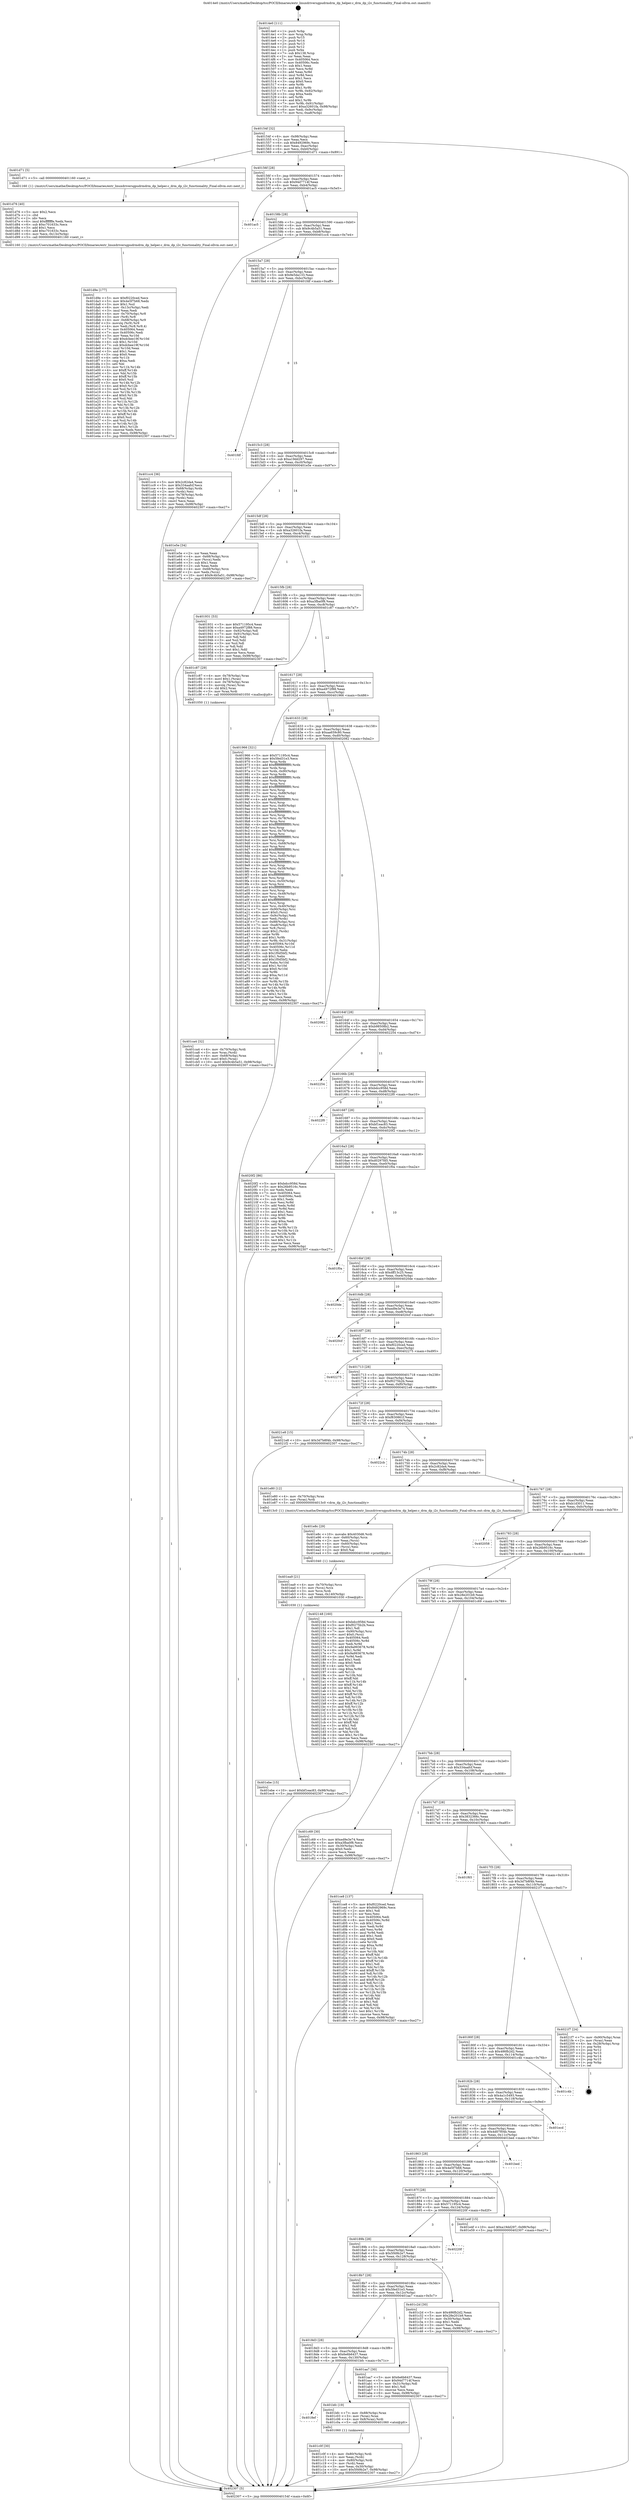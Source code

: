 digraph "0x4014e0" {
  label = "0x4014e0 (/mnt/c/Users/mathe/Desktop/tcc/POCII/binaries/extr_linuxdriversgpudrmdrm_dp_helper.c_drm_dp_i2c_functionality_Final-ollvm.out::main(0))"
  labelloc = "t"
  node[shape=record]

  Entry [label="",width=0.3,height=0.3,shape=circle,fillcolor=black,style=filled]
  "0x40154f" [label="{
     0x40154f [32]\l
     | [instrs]\l
     &nbsp;&nbsp;0x40154f \<+6\>: mov -0x98(%rbp),%eax\l
     &nbsp;&nbsp;0x401555 \<+2\>: mov %eax,%ecx\l
     &nbsp;&nbsp;0x401557 \<+6\>: sub $0x8492969c,%ecx\l
     &nbsp;&nbsp;0x40155d \<+6\>: mov %eax,-0xac(%rbp)\l
     &nbsp;&nbsp;0x401563 \<+6\>: mov %ecx,-0xb0(%rbp)\l
     &nbsp;&nbsp;0x401569 \<+6\>: je 0000000000401d71 \<main+0x891\>\l
  }"]
  "0x401d71" [label="{
     0x401d71 [5]\l
     | [instrs]\l
     &nbsp;&nbsp;0x401d71 \<+5\>: call 0000000000401160 \<next_i\>\l
     | [calls]\l
     &nbsp;&nbsp;0x401160 \{1\} (/mnt/c/Users/mathe/Desktop/tcc/POCII/binaries/extr_linuxdriversgpudrmdrm_dp_helper.c_drm_dp_i2c_functionality_Final-ollvm.out::next_i)\l
  }"]
  "0x40156f" [label="{
     0x40156f [28]\l
     | [instrs]\l
     &nbsp;&nbsp;0x40156f \<+5\>: jmp 0000000000401574 \<main+0x94\>\l
     &nbsp;&nbsp;0x401574 \<+6\>: mov -0xac(%rbp),%eax\l
     &nbsp;&nbsp;0x40157a \<+5\>: sub $0x94d7714f,%eax\l
     &nbsp;&nbsp;0x40157f \<+6\>: mov %eax,-0xb4(%rbp)\l
     &nbsp;&nbsp;0x401585 \<+6\>: je 0000000000401ac5 \<main+0x5e5\>\l
  }"]
  Exit [label="",width=0.3,height=0.3,shape=circle,fillcolor=black,style=filled,peripheries=2]
  "0x401ac5" [label="{
     0x401ac5\l
  }", style=dashed]
  "0x40158b" [label="{
     0x40158b [28]\l
     | [instrs]\l
     &nbsp;&nbsp;0x40158b \<+5\>: jmp 0000000000401590 \<main+0xb0\>\l
     &nbsp;&nbsp;0x401590 \<+6\>: mov -0xac(%rbp),%eax\l
     &nbsp;&nbsp;0x401596 \<+5\>: sub $0x9c4b5a51,%eax\l
     &nbsp;&nbsp;0x40159b \<+6\>: mov %eax,-0xb8(%rbp)\l
     &nbsp;&nbsp;0x4015a1 \<+6\>: je 0000000000401cc4 \<main+0x7e4\>\l
  }"]
  "0x401ebe" [label="{
     0x401ebe [15]\l
     | [instrs]\l
     &nbsp;&nbsp;0x401ebe \<+10\>: movl $0xbf1eac83,-0x98(%rbp)\l
     &nbsp;&nbsp;0x401ec8 \<+5\>: jmp 0000000000402307 \<main+0xe27\>\l
  }"]
  "0x401cc4" [label="{
     0x401cc4 [36]\l
     | [instrs]\l
     &nbsp;&nbsp;0x401cc4 \<+5\>: mov $0x2c82da4,%eax\l
     &nbsp;&nbsp;0x401cc9 \<+5\>: mov $0x334aafcf,%ecx\l
     &nbsp;&nbsp;0x401cce \<+4\>: mov -0x68(%rbp),%rdx\l
     &nbsp;&nbsp;0x401cd2 \<+2\>: mov (%rdx),%esi\l
     &nbsp;&nbsp;0x401cd4 \<+4\>: mov -0x78(%rbp),%rdx\l
     &nbsp;&nbsp;0x401cd8 \<+2\>: cmp (%rdx),%esi\l
     &nbsp;&nbsp;0x401cda \<+3\>: cmovl %ecx,%eax\l
     &nbsp;&nbsp;0x401cdd \<+6\>: mov %eax,-0x98(%rbp)\l
     &nbsp;&nbsp;0x401ce3 \<+5\>: jmp 0000000000402307 \<main+0xe27\>\l
  }"]
  "0x4015a7" [label="{
     0x4015a7 [28]\l
     | [instrs]\l
     &nbsp;&nbsp;0x4015a7 \<+5\>: jmp 00000000004015ac \<main+0xcc\>\l
     &nbsp;&nbsp;0x4015ac \<+6\>: mov -0xac(%rbp),%eax\l
     &nbsp;&nbsp;0x4015b2 \<+5\>: sub $0x9e5da133,%eax\l
     &nbsp;&nbsp;0x4015b7 \<+6\>: mov %eax,-0xbc(%rbp)\l
     &nbsp;&nbsp;0x4015bd \<+6\>: je 0000000000401fdf \<main+0xaff\>\l
  }"]
  "0x401ea9" [label="{
     0x401ea9 [21]\l
     | [instrs]\l
     &nbsp;&nbsp;0x401ea9 \<+4\>: mov -0x70(%rbp),%rcx\l
     &nbsp;&nbsp;0x401ead \<+3\>: mov (%rcx),%rcx\l
     &nbsp;&nbsp;0x401eb0 \<+3\>: mov %rcx,%rdi\l
     &nbsp;&nbsp;0x401eb3 \<+6\>: mov %eax,-0x140(%rbp)\l
     &nbsp;&nbsp;0x401eb9 \<+5\>: call 0000000000401030 \<free@plt\>\l
     | [calls]\l
     &nbsp;&nbsp;0x401030 \{1\} (unknown)\l
  }"]
  "0x401fdf" [label="{
     0x401fdf\l
  }", style=dashed]
  "0x4015c3" [label="{
     0x4015c3 [28]\l
     | [instrs]\l
     &nbsp;&nbsp;0x4015c3 \<+5\>: jmp 00000000004015c8 \<main+0xe8\>\l
     &nbsp;&nbsp;0x4015c8 \<+6\>: mov -0xac(%rbp),%eax\l
     &nbsp;&nbsp;0x4015ce \<+5\>: sub $0xa19dd297,%eax\l
     &nbsp;&nbsp;0x4015d3 \<+6\>: mov %eax,-0xc0(%rbp)\l
     &nbsp;&nbsp;0x4015d9 \<+6\>: je 0000000000401e5e \<main+0x97e\>\l
  }"]
  "0x401e8c" [label="{
     0x401e8c [29]\l
     | [instrs]\l
     &nbsp;&nbsp;0x401e8c \<+10\>: movabs $0x4030d6,%rdi\l
     &nbsp;&nbsp;0x401e96 \<+4\>: mov -0x60(%rbp),%rcx\l
     &nbsp;&nbsp;0x401e9a \<+2\>: mov %eax,(%rcx)\l
     &nbsp;&nbsp;0x401e9c \<+4\>: mov -0x60(%rbp),%rcx\l
     &nbsp;&nbsp;0x401ea0 \<+2\>: mov (%rcx),%esi\l
     &nbsp;&nbsp;0x401ea2 \<+2\>: mov $0x0,%al\l
     &nbsp;&nbsp;0x401ea4 \<+5\>: call 0000000000401040 \<printf@plt\>\l
     | [calls]\l
     &nbsp;&nbsp;0x401040 \{1\} (unknown)\l
  }"]
  "0x401e5e" [label="{
     0x401e5e [34]\l
     | [instrs]\l
     &nbsp;&nbsp;0x401e5e \<+2\>: xor %eax,%eax\l
     &nbsp;&nbsp;0x401e60 \<+4\>: mov -0x68(%rbp),%rcx\l
     &nbsp;&nbsp;0x401e64 \<+2\>: mov (%rcx),%edx\l
     &nbsp;&nbsp;0x401e66 \<+3\>: sub $0x1,%eax\l
     &nbsp;&nbsp;0x401e69 \<+2\>: sub %eax,%edx\l
     &nbsp;&nbsp;0x401e6b \<+4\>: mov -0x68(%rbp),%rcx\l
     &nbsp;&nbsp;0x401e6f \<+2\>: mov %edx,(%rcx)\l
     &nbsp;&nbsp;0x401e71 \<+10\>: movl $0x9c4b5a51,-0x98(%rbp)\l
     &nbsp;&nbsp;0x401e7b \<+5\>: jmp 0000000000402307 \<main+0xe27\>\l
  }"]
  "0x4015df" [label="{
     0x4015df [28]\l
     | [instrs]\l
     &nbsp;&nbsp;0x4015df \<+5\>: jmp 00000000004015e4 \<main+0x104\>\l
     &nbsp;&nbsp;0x4015e4 \<+6\>: mov -0xac(%rbp),%eax\l
     &nbsp;&nbsp;0x4015ea \<+5\>: sub $0xa32601fa,%eax\l
     &nbsp;&nbsp;0x4015ef \<+6\>: mov %eax,-0xc4(%rbp)\l
     &nbsp;&nbsp;0x4015f5 \<+6\>: je 0000000000401931 \<main+0x451\>\l
  }"]
  "0x401d9e" [label="{
     0x401d9e [177]\l
     | [instrs]\l
     &nbsp;&nbsp;0x401d9e \<+5\>: mov $0xf0220ced,%ecx\l
     &nbsp;&nbsp;0x401da3 \<+5\>: mov $0x4e5f7b68,%edx\l
     &nbsp;&nbsp;0x401da8 \<+3\>: mov $0x1,%sil\l
     &nbsp;&nbsp;0x401dab \<+6\>: mov -0x13c(%rbp),%edi\l
     &nbsp;&nbsp;0x401db1 \<+3\>: imul %eax,%edi\l
     &nbsp;&nbsp;0x401db4 \<+4\>: mov -0x70(%rbp),%r8\l
     &nbsp;&nbsp;0x401db8 \<+3\>: mov (%r8),%r8\l
     &nbsp;&nbsp;0x401dbb \<+4\>: mov -0x68(%rbp),%r9\l
     &nbsp;&nbsp;0x401dbf \<+3\>: movslq (%r9),%r9\l
     &nbsp;&nbsp;0x401dc2 \<+4\>: mov %edi,(%r8,%r9,4)\l
     &nbsp;&nbsp;0x401dc6 \<+7\>: mov 0x405064,%eax\l
     &nbsp;&nbsp;0x401dcd \<+7\>: mov 0x40506c,%edi\l
     &nbsp;&nbsp;0x401dd4 \<+3\>: mov %eax,%r10d\l
     &nbsp;&nbsp;0x401dd7 \<+7\>: add $0xdcbee19f,%r10d\l
     &nbsp;&nbsp;0x401dde \<+4\>: sub $0x1,%r10d\l
     &nbsp;&nbsp;0x401de2 \<+7\>: sub $0xdcbee19f,%r10d\l
     &nbsp;&nbsp;0x401de9 \<+4\>: imul %r10d,%eax\l
     &nbsp;&nbsp;0x401ded \<+3\>: and $0x1,%eax\l
     &nbsp;&nbsp;0x401df0 \<+3\>: cmp $0x0,%eax\l
     &nbsp;&nbsp;0x401df3 \<+4\>: sete %r11b\l
     &nbsp;&nbsp;0x401df7 \<+3\>: cmp $0xa,%edi\l
     &nbsp;&nbsp;0x401dfa \<+3\>: setl %bl\l
     &nbsp;&nbsp;0x401dfd \<+3\>: mov %r11b,%r14b\l
     &nbsp;&nbsp;0x401e00 \<+4\>: xor $0xff,%r14b\l
     &nbsp;&nbsp;0x401e04 \<+3\>: mov %bl,%r15b\l
     &nbsp;&nbsp;0x401e07 \<+4\>: xor $0xff,%r15b\l
     &nbsp;&nbsp;0x401e0b \<+4\>: xor $0x0,%sil\l
     &nbsp;&nbsp;0x401e0f \<+3\>: mov %r14b,%r12b\l
     &nbsp;&nbsp;0x401e12 \<+4\>: and $0x0,%r12b\l
     &nbsp;&nbsp;0x401e16 \<+3\>: and %sil,%r11b\l
     &nbsp;&nbsp;0x401e19 \<+3\>: mov %r15b,%r13b\l
     &nbsp;&nbsp;0x401e1c \<+4\>: and $0x0,%r13b\l
     &nbsp;&nbsp;0x401e20 \<+3\>: and %sil,%bl\l
     &nbsp;&nbsp;0x401e23 \<+3\>: or %r11b,%r12b\l
     &nbsp;&nbsp;0x401e26 \<+3\>: or %bl,%r13b\l
     &nbsp;&nbsp;0x401e29 \<+3\>: xor %r13b,%r12b\l
     &nbsp;&nbsp;0x401e2c \<+3\>: or %r15b,%r14b\l
     &nbsp;&nbsp;0x401e2f \<+4\>: xor $0xff,%r14b\l
     &nbsp;&nbsp;0x401e33 \<+4\>: or $0x0,%sil\l
     &nbsp;&nbsp;0x401e37 \<+3\>: and %sil,%r14b\l
     &nbsp;&nbsp;0x401e3a \<+3\>: or %r14b,%r12b\l
     &nbsp;&nbsp;0x401e3d \<+4\>: test $0x1,%r12b\l
     &nbsp;&nbsp;0x401e41 \<+3\>: cmovne %edx,%ecx\l
     &nbsp;&nbsp;0x401e44 \<+6\>: mov %ecx,-0x98(%rbp)\l
     &nbsp;&nbsp;0x401e4a \<+5\>: jmp 0000000000402307 \<main+0xe27\>\l
  }"]
  "0x401931" [label="{
     0x401931 [53]\l
     | [instrs]\l
     &nbsp;&nbsp;0x401931 \<+5\>: mov $0x571195c4,%eax\l
     &nbsp;&nbsp;0x401936 \<+5\>: mov $0xa4972f88,%ecx\l
     &nbsp;&nbsp;0x40193b \<+6\>: mov -0x92(%rbp),%dl\l
     &nbsp;&nbsp;0x401941 \<+7\>: mov -0x91(%rbp),%sil\l
     &nbsp;&nbsp;0x401948 \<+3\>: mov %dl,%dil\l
     &nbsp;&nbsp;0x40194b \<+3\>: and %sil,%dil\l
     &nbsp;&nbsp;0x40194e \<+3\>: xor %sil,%dl\l
     &nbsp;&nbsp;0x401951 \<+3\>: or %dl,%dil\l
     &nbsp;&nbsp;0x401954 \<+4\>: test $0x1,%dil\l
     &nbsp;&nbsp;0x401958 \<+3\>: cmovne %ecx,%eax\l
     &nbsp;&nbsp;0x40195b \<+6\>: mov %eax,-0x98(%rbp)\l
     &nbsp;&nbsp;0x401961 \<+5\>: jmp 0000000000402307 \<main+0xe27\>\l
  }"]
  "0x4015fb" [label="{
     0x4015fb [28]\l
     | [instrs]\l
     &nbsp;&nbsp;0x4015fb \<+5\>: jmp 0000000000401600 \<main+0x120\>\l
     &nbsp;&nbsp;0x401600 \<+6\>: mov -0xac(%rbp),%eax\l
     &nbsp;&nbsp;0x401606 \<+5\>: sub $0xa3fba0f8,%eax\l
     &nbsp;&nbsp;0x40160b \<+6\>: mov %eax,-0xc8(%rbp)\l
     &nbsp;&nbsp;0x401611 \<+6\>: je 0000000000401c87 \<main+0x7a7\>\l
  }"]
  "0x402307" [label="{
     0x402307 [5]\l
     | [instrs]\l
     &nbsp;&nbsp;0x402307 \<+5\>: jmp 000000000040154f \<main+0x6f\>\l
  }"]
  "0x4014e0" [label="{
     0x4014e0 [111]\l
     | [instrs]\l
     &nbsp;&nbsp;0x4014e0 \<+1\>: push %rbp\l
     &nbsp;&nbsp;0x4014e1 \<+3\>: mov %rsp,%rbp\l
     &nbsp;&nbsp;0x4014e4 \<+2\>: push %r15\l
     &nbsp;&nbsp;0x4014e6 \<+2\>: push %r14\l
     &nbsp;&nbsp;0x4014e8 \<+2\>: push %r13\l
     &nbsp;&nbsp;0x4014ea \<+2\>: push %r12\l
     &nbsp;&nbsp;0x4014ec \<+1\>: push %rbx\l
     &nbsp;&nbsp;0x4014ed \<+7\>: sub $0x138,%rsp\l
     &nbsp;&nbsp;0x4014f4 \<+2\>: xor %eax,%eax\l
     &nbsp;&nbsp;0x4014f6 \<+7\>: mov 0x405064,%ecx\l
     &nbsp;&nbsp;0x4014fd \<+7\>: mov 0x40506c,%edx\l
     &nbsp;&nbsp;0x401504 \<+3\>: sub $0x1,%eax\l
     &nbsp;&nbsp;0x401507 \<+3\>: mov %ecx,%r8d\l
     &nbsp;&nbsp;0x40150a \<+3\>: add %eax,%r8d\l
     &nbsp;&nbsp;0x40150d \<+4\>: imul %r8d,%ecx\l
     &nbsp;&nbsp;0x401511 \<+3\>: and $0x1,%ecx\l
     &nbsp;&nbsp;0x401514 \<+3\>: cmp $0x0,%ecx\l
     &nbsp;&nbsp;0x401517 \<+4\>: sete %r9b\l
     &nbsp;&nbsp;0x40151b \<+4\>: and $0x1,%r9b\l
     &nbsp;&nbsp;0x40151f \<+7\>: mov %r9b,-0x92(%rbp)\l
     &nbsp;&nbsp;0x401526 \<+3\>: cmp $0xa,%edx\l
     &nbsp;&nbsp;0x401529 \<+4\>: setl %r9b\l
     &nbsp;&nbsp;0x40152d \<+4\>: and $0x1,%r9b\l
     &nbsp;&nbsp;0x401531 \<+7\>: mov %r9b,-0x91(%rbp)\l
     &nbsp;&nbsp;0x401538 \<+10\>: movl $0xa32601fa,-0x98(%rbp)\l
     &nbsp;&nbsp;0x401542 \<+6\>: mov %edi,-0x9c(%rbp)\l
     &nbsp;&nbsp;0x401548 \<+7\>: mov %rsi,-0xa8(%rbp)\l
  }"]
  "0x401d76" [label="{
     0x401d76 [40]\l
     | [instrs]\l
     &nbsp;&nbsp;0x401d76 \<+5\>: mov $0x2,%ecx\l
     &nbsp;&nbsp;0x401d7b \<+1\>: cltd\l
     &nbsp;&nbsp;0x401d7c \<+2\>: idiv %ecx\l
     &nbsp;&nbsp;0x401d7e \<+6\>: imul $0xfffffffe,%edx,%ecx\l
     &nbsp;&nbsp;0x401d84 \<+6\>: sub $0xc701633c,%ecx\l
     &nbsp;&nbsp;0x401d8a \<+3\>: add $0x1,%ecx\l
     &nbsp;&nbsp;0x401d8d \<+6\>: add $0xc701633c,%ecx\l
     &nbsp;&nbsp;0x401d93 \<+6\>: mov %ecx,-0x13c(%rbp)\l
     &nbsp;&nbsp;0x401d99 \<+5\>: call 0000000000401160 \<next_i\>\l
     | [calls]\l
     &nbsp;&nbsp;0x401160 \{1\} (/mnt/c/Users/mathe/Desktop/tcc/POCII/binaries/extr_linuxdriversgpudrmdrm_dp_helper.c_drm_dp_i2c_functionality_Final-ollvm.out::next_i)\l
  }"]
  "0x401c87" [label="{
     0x401c87 [29]\l
     | [instrs]\l
     &nbsp;&nbsp;0x401c87 \<+4\>: mov -0x78(%rbp),%rax\l
     &nbsp;&nbsp;0x401c8b \<+6\>: movl $0x1,(%rax)\l
     &nbsp;&nbsp;0x401c91 \<+4\>: mov -0x78(%rbp),%rax\l
     &nbsp;&nbsp;0x401c95 \<+3\>: movslq (%rax),%rax\l
     &nbsp;&nbsp;0x401c98 \<+4\>: shl $0x2,%rax\l
     &nbsp;&nbsp;0x401c9c \<+3\>: mov %rax,%rdi\l
     &nbsp;&nbsp;0x401c9f \<+5\>: call 0000000000401050 \<malloc@plt\>\l
     | [calls]\l
     &nbsp;&nbsp;0x401050 \{1\} (unknown)\l
  }"]
  "0x401617" [label="{
     0x401617 [28]\l
     | [instrs]\l
     &nbsp;&nbsp;0x401617 \<+5\>: jmp 000000000040161c \<main+0x13c\>\l
     &nbsp;&nbsp;0x40161c \<+6\>: mov -0xac(%rbp),%eax\l
     &nbsp;&nbsp;0x401622 \<+5\>: sub $0xa4972f88,%eax\l
     &nbsp;&nbsp;0x401627 \<+6\>: mov %eax,-0xcc(%rbp)\l
     &nbsp;&nbsp;0x40162d \<+6\>: je 0000000000401966 \<main+0x486\>\l
  }"]
  "0x401ca4" [label="{
     0x401ca4 [32]\l
     | [instrs]\l
     &nbsp;&nbsp;0x401ca4 \<+4\>: mov -0x70(%rbp),%rdi\l
     &nbsp;&nbsp;0x401ca8 \<+3\>: mov %rax,(%rdi)\l
     &nbsp;&nbsp;0x401cab \<+4\>: mov -0x68(%rbp),%rax\l
     &nbsp;&nbsp;0x401caf \<+6\>: movl $0x0,(%rax)\l
     &nbsp;&nbsp;0x401cb5 \<+10\>: movl $0x9c4b5a51,-0x98(%rbp)\l
     &nbsp;&nbsp;0x401cbf \<+5\>: jmp 0000000000402307 \<main+0xe27\>\l
  }"]
  "0x401966" [label="{
     0x401966 [321]\l
     | [instrs]\l
     &nbsp;&nbsp;0x401966 \<+5\>: mov $0x571195c4,%eax\l
     &nbsp;&nbsp;0x40196b \<+5\>: mov $0x5fed31e3,%ecx\l
     &nbsp;&nbsp;0x401970 \<+3\>: mov %rsp,%rdx\l
     &nbsp;&nbsp;0x401973 \<+4\>: add $0xfffffffffffffff0,%rdx\l
     &nbsp;&nbsp;0x401977 \<+3\>: mov %rdx,%rsp\l
     &nbsp;&nbsp;0x40197a \<+7\>: mov %rdx,-0x90(%rbp)\l
     &nbsp;&nbsp;0x401981 \<+3\>: mov %rsp,%rdx\l
     &nbsp;&nbsp;0x401984 \<+4\>: add $0xfffffffffffffff0,%rdx\l
     &nbsp;&nbsp;0x401988 \<+3\>: mov %rdx,%rsp\l
     &nbsp;&nbsp;0x40198b \<+3\>: mov %rsp,%rsi\l
     &nbsp;&nbsp;0x40198e \<+4\>: add $0xfffffffffffffff0,%rsi\l
     &nbsp;&nbsp;0x401992 \<+3\>: mov %rsi,%rsp\l
     &nbsp;&nbsp;0x401995 \<+7\>: mov %rsi,-0x88(%rbp)\l
     &nbsp;&nbsp;0x40199c \<+3\>: mov %rsp,%rsi\l
     &nbsp;&nbsp;0x40199f \<+4\>: add $0xfffffffffffffff0,%rsi\l
     &nbsp;&nbsp;0x4019a3 \<+3\>: mov %rsi,%rsp\l
     &nbsp;&nbsp;0x4019a6 \<+4\>: mov %rsi,-0x80(%rbp)\l
     &nbsp;&nbsp;0x4019aa \<+3\>: mov %rsp,%rsi\l
     &nbsp;&nbsp;0x4019ad \<+4\>: add $0xfffffffffffffff0,%rsi\l
     &nbsp;&nbsp;0x4019b1 \<+3\>: mov %rsi,%rsp\l
     &nbsp;&nbsp;0x4019b4 \<+4\>: mov %rsi,-0x78(%rbp)\l
     &nbsp;&nbsp;0x4019b8 \<+3\>: mov %rsp,%rsi\l
     &nbsp;&nbsp;0x4019bb \<+4\>: add $0xfffffffffffffff0,%rsi\l
     &nbsp;&nbsp;0x4019bf \<+3\>: mov %rsi,%rsp\l
     &nbsp;&nbsp;0x4019c2 \<+4\>: mov %rsi,-0x70(%rbp)\l
     &nbsp;&nbsp;0x4019c6 \<+3\>: mov %rsp,%rsi\l
     &nbsp;&nbsp;0x4019c9 \<+4\>: add $0xfffffffffffffff0,%rsi\l
     &nbsp;&nbsp;0x4019cd \<+3\>: mov %rsi,%rsp\l
     &nbsp;&nbsp;0x4019d0 \<+4\>: mov %rsi,-0x68(%rbp)\l
     &nbsp;&nbsp;0x4019d4 \<+3\>: mov %rsp,%rsi\l
     &nbsp;&nbsp;0x4019d7 \<+4\>: add $0xfffffffffffffff0,%rsi\l
     &nbsp;&nbsp;0x4019db \<+3\>: mov %rsi,%rsp\l
     &nbsp;&nbsp;0x4019de \<+4\>: mov %rsi,-0x60(%rbp)\l
     &nbsp;&nbsp;0x4019e2 \<+3\>: mov %rsp,%rsi\l
     &nbsp;&nbsp;0x4019e5 \<+4\>: add $0xfffffffffffffff0,%rsi\l
     &nbsp;&nbsp;0x4019e9 \<+3\>: mov %rsi,%rsp\l
     &nbsp;&nbsp;0x4019ec \<+4\>: mov %rsi,-0x58(%rbp)\l
     &nbsp;&nbsp;0x4019f0 \<+3\>: mov %rsp,%rsi\l
     &nbsp;&nbsp;0x4019f3 \<+4\>: add $0xfffffffffffffff0,%rsi\l
     &nbsp;&nbsp;0x4019f7 \<+3\>: mov %rsi,%rsp\l
     &nbsp;&nbsp;0x4019fa \<+4\>: mov %rsi,-0x50(%rbp)\l
     &nbsp;&nbsp;0x4019fe \<+3\>: mov %rsp,%rsi\l
     &nbsp;&nbsp;0x401a01 \<+4\>: add $0xfffffffffffffff0,%rsi\l
     &nbsp;&nbsp;0x401a05 \<+3\>: mov %rsi,%rsp\l
     &nbsp;&nbsp;0x401a08 \<+4\>: mov %rsi,-0x48(%rbp)\l
     &nbsp;&nbsp;0x401a0c \<+3\>: mov %rsp,%rsi\l
     &nbsp;&nbsp;0x401a0f \<+4\>: add $0xfffffffffffffff0,%rsi\l
     &nbsp;&nbsp;0x401a13 \<+3\>: mov %rsi,%rsp\l
     &nbsp;&nbsp;0x401a16 \<+4\>: mov %rsi,-0x40(%rbp)\l
     &nbsp;&nbsp;0x401a1a \<+7\>: mov -0x90(%rbp),%rsi\l
     &nbsp;&nbsp;0x401a21 \<+6\>: movl $0x0,(%rsi)\l
     &nbsp;&nbsp;0x401a27 \<+6\>: mov -0x9c(%rbp),%edi\l
     &nbsp;&nbsp;0x401a2d \<+2\>: mov %edi,(%rdx)\l
     &nbsp;&nbsp;0x401a2f \<+7\>: mov -0x88(%rbp),%rsi\l
     &nbsp;&nbsp;0x401a36 \<+7\>: mov -0xa8(%rbp),%r8\l
     &nbsp;&nbsp;0x401a3d \<+3\>: mov %r8,(%rsi)\l
     &nbsp;&nbsp;0x401a40 \<+3\>: cmpl $0x2,(%rdx)\l
     &nbsp;&nbsp;0x401a43 \<+4\>: setne %r9b\l
     &nbsp;&nbsp;0x401a47 \<+4\>: and $0x1,%r9b\l
     &nbsp;&nbsp;0x401a4b \<+4\>: mov %r9b,-0x31(%rbp)\l
     &nbsp;&nbsp;0x401a4f \<+8\>: mov 0x405064,%r10d\l
     &nbsp;&nbsp;0x401a57 \<+8\>: mov 0x40506c,%r11d\l
     &nbsp;&nbsp;0x401a5f \<+3\>: mov %r10d,%ebx\l
     &nbsp;&nbsp;0x401a62 \<+6\>: sub $0x1f0d5bf2,%ebx\l
     &nbsp;&nbsp;0x401a68 \<+3\>: sub $0x1,%ebx\l
     &nbsp;&nbsp;0x401a6b \<+6\>: add $0x1f0d5bf2,%ebx\l
     &nbsp;&nbsp;0x401a71 \<+4\>: imul %ebx,%r10d\l
     &nbsp;&nbsp;0x401a75 \<+4\>: and $0x1,%r10d\l
     &nbsp;&nbsp;0x401a79 \<+4\>: cmp $0x0,%r10d\l
     &nbsp;&nbsp;0x401a7d \<+4\>: sete %r9b\l
     &nbsp;&nbsp;0x401a81 \<+4\>: cmp $0xa,%r11d\l
     &nbsp;&nbsp;0x401a85 \<+4\>: setl %r14b\l
     &nbsp;&nbsp;0x401a89 \<+3\>: mov %r9b,%r15b\l
     &nbsp;&nbsp;0x401a8c \<+3\>: and %r14b,%r15b\l
     &nbsp;&nbsp;0x401a8f \<+3\>: xor %r14b,%r9b\l
     &nbsp;&nbsp;0x401a92 \<+3\>: or %r9b,%r15b\l
     &nbsp;&nbsp;0x401a95 \<+4\>: test $0x1,%r15b\l
     &nbsp;&nbsp;0x401a99 \<+3\>: cmovne %ecx,%eax\l
     &nbsp;&nbsp;0x401a9c \<+6\>: mov %eax,-0x98(%rbp)\l
     &nbsp;&nbsp;0x401aa2 \<+5\>: jmp 0000000000402307 \<main+0xe27\>\l
  }"]
  "0x401633" [label="{
     0x401633 [28]\l
     | [instrs]\l
     &nbsp;&nbsp;0x401633 \<+5\>: jmp 0000000000401638 \<main+0x158\>\l
     &nbsp;&nbsp;0x401638 \<+6\>: mov -0xac(%rbp),%eax\l
     &nbsp;&nbsp;0x40163e \<+5\>: sub $0xaa659c80,%eax\l
     &nbsp;&nbsp;0x401643 \<+6\>: mov %eax,-0xd0(%rbp)\l
     &nbsp;&nbsp;0x401649 \<+6\>: je 0000000000402082 \<main+0xba2\>\l
  }"]
  "0x401c0f" [label="{
     0x401c0f [30]\l
     | [instrs]\l
     &nbsp;&nbsp;0x401c0f \<+4\>: mov -0x80(%rbp),%rdi\l
     &nbsp;&nbsp;0x401c13 \<+2\>: mov %eax,(%rdi)\l
     &nbsp;&nbsp;0x401c15 \<+4\>: mov -0x80(%rbp),%rdi\l
     &nbsp;&nbsp;0x401c19 \<+2\>: mov (%rdi),%eax\l
     &nbsp;&nbsp;0x401c1b \<+3\>: mov %eax,-0x30(%rbp)\l
     &nbsp;&nbsp;0x401c1e \<+10\>: movl $0x5f49b2e7,-0x98(%rbp)\l
     &nbsp;&nbsp;0x401c28 \<+5\>: jmp 0000000000402307 \<main+0xe27\>\l
  }"]
  "0x4018ef" [label="{
     0x4018ef\l
  }", style=dashed]
  "0x402082" [label="{
     0x402082\l
  }", style=dashed]
  "0x40164f" [label="{
     0x40164f [28]\l
     | [instrs]\l
     &nbsp;&nbsp;0x40164f \<+5\>: jmp 0000000000401654 \<main+0x174\>\l
     &nbsp;&nbsp;0x401654 \<+6\>: mov -0xac(%rbp),%eax\l
     &nbsp;&nbsp;0x40165a \<+5\>: sub $0xb98508b2,%eax\l
     &nbsp;&nbsp;0x40165f \<+6\>: mov %eax,-0xd4(%rbp)\l
     &nbsp;&nbsp;0x401665 \<+6\>: je 0000000000402254 \<main+0xd74\>\l
  }"]
  "0x401bfc" [label="{
     0x401bfc [19]\l
     | [instrs]\l
     &nbsp;&nbsp;0x401bfc \<+7\>: mov -0x88(%rbp),%rax\l
     &nbsp;&nbsp;0x401c03 \<+3\>: mov (%rax),%rax\l
     &nbsp;&nbsp;0x401c06 \<+4\>: mov 0x8(%rax),%rdi\l
     &nbsp;&nbsp;0x401c0a \<+5\>: call 0000000000401060 \<atoi@plt\>\l
     | [calls]\l
     &nbsp;&nbsp;0x401060 \{1\} (unknown)\l
  }"]
  "0x402254" [label="{
     0x402254\l
  }", style=dashed]
  "0x40166b" [label="{
     0x40166b [28]\l
     | [instrs]\l
     &nbsp;&nbsp;0x40166b \<+5\>: jmp 0000000000401670 \<main+0x190\>\l
     &nbsp;&nbsp;0x401670 \<+6\>: mov -0xac(%rbp),%eax\l
     &nbsp;&nbsp;0x401676 \<+5\>: sub $0xbdcc958d,%eax\l
     &nbsp;&nbsp;0x40167b \<+6\>: mov %eax,-0xd8(%rbp)\l
     &nbsp;&nbsp;0x401681 \<+6\>: je 00000000004022f0 \<main+0xe10\>\l
  }"]
  "0x4018d3" [label="{
     0x4018d3 [28]\l
     | [instrs]\l
     &nbsp;&nbsp;0x4018d3 \<+5\>: jmp 00000000004018d8 \<main+0x3f8\>\l
     &nbsp;&nbsp;0x4018d8 \<+6\>: mov -0xac(%rbp),%eax\l
     &nbsp;&nbsp;0x4018de \<+5\>: sub $0x6e6b6437,%eax\l
     &nbsp;&nbsp;0x4018e3 \<+6\>: mov %eax,-0x130(%rbp)\l
     &nbsp;&nbsp;0x4018e9 \<+6\>: je 0000000000401bfc \<main+0x71c\>\l
  }"]
  "0x4022f0" [label="{
     0x4022f0\l
  }", style=dashed]
  "0x401687" [label="{
     0x401687 [28]\l
     | [instrs]\l
     &nbsp;&nbsp;0x401687 \<+5\>: jmp 000000000040168c \<main+0x1ac\>\l
     &nbsp;&nbsp;0x40168c \<+6\>: mov -0xac(%rbp),%eax\l
     &nbsp;&nbsp;0x401692 \<+5\>: sub $0xbf1eac83,%eax\l
     &nbsp;&nbsp;0x401697 \<+6\>: mov %eax,-0xdc(%rbp)\l
     &nbsp;&nbsp;0x40169d \<+6\>: je 00000000004020f2 \<main+0xc12\>\l
  }"]
  "0x401aa7" [label="{
     0x401aa7 [30]\l
     | [instrs]\l
     &nbsp;&nbsp;0x401aa7 \<+5\>: mov $0x6e6b6437,%eax\l
     &nbsp;&nbsp;0x401aac \<+5\>: mov $0x94d7714f,%ecx\l
     &nbsp;&nbsp;0x401ab1 \<+3\>: mov -0x31(%rbp),%dl\l
     &nbsp;&nbsp;0x401ab4 \<+3\>: test $0x1,%dl\l
     &nbsp;&nbsp;0x401ab7 \<+3\>: cmovne %ecx,%eax\l
     &nbsp;&nbsp;0x401aba \<+6\>: mov %eax,-0x98(%rbp)\l
     &nbsp;&nbsp;0x401ac0 \<+5\>: jmp 0000000000402307 \<main+0xe27\>\l
  }"]
  "0x4020f2" [label="{
     0x4020f2 [86]\l
     | [instrs]\l
     &nbsp;&nbsp;0x4020f2 \<+5\>: mov $0xbdcc958d,%eax\l
     &nbsp;&nbsp;0x4020f7 \<+5\>: mov $0x26b9516c,%ecx\l
     &nbsp;&nbsp;0x4020fc \<+2\>: xor %edx,%edx\l
     &nbsp;&nbsp;0x4020fe \<+7\>: mov 0x405064,%esi\l
     &nbsp;&nbsp;0x402105 \<+7\>: mov 0x40506c,%edi\l
     &nbsp;&nbsp;0x40210c \<+3\>: sub $0x1,%edx\l
     &nbsp;&nbsp;0x40210f \<+3\>: mov %esi,%r8d\l
     &nbsp;&nbsp;0x402112 \<+3\>: add %edx,%r8d\l
     &nbsp;&nbsp;0x402115 \<+4\>: imul %r8d,%esi\l
     &nbsp;&nbsp;0x402119 \<+3\>: and $0x1,%esi\l
     &nbsp;&nbsp;0x40211c \<+3\>: cmp $0x0,%esi\l
     &nbsp;&nbsp;0x40211f \<+4\>: sete %r9b\l
     &nbsp;&nbsp;0x402123 \<+3\>: cmp $0xa,%edi\l
     &nbsp;&nbsp;0x402126 \<+4\>: setl %r10b\l
     &nbsp;&nbsp;0x40212a \<+3\>: mov %r9b,%r11b\l
     &nbsp;&nbsp;0x40212d \<+3\>: and %r10b,%r11b\l
     &nbsp;&nbsp;0x402130 \<+3\>: xor %r10b,%r9b\l
     &nbsp;&nbsp;0x402133 \<+3\>: or %r9b,%r11b\l
     &nbsp;&nbsp;0x402136 \<+4\>: test $0x1,%r11b\l
     &nbsp;&nbsp;0x40213a \<+3\>: cmovne %ecx,%eax\l
     &nbsp;&nbsp;0x40213d \<+6\>: mov %eax,-0x98(%rbp)\l
     &nbsp;&nbsp;0x402143 \<+5\>: jmp 0000000000402307 \<main+0xe27\>\l
  }"]
  "0x4016a3" [label="{
     0x4016a3 [28]\l
     | [instrs]\l
     &nbsp;&nbsp;0x4016a3 \<+5\>: jmp 00000000004016a8 \<main+0x1c8\>\l
     &nbsp;&nbsp;0x4016a8 \<+6\>: mov -0xac(%rbp),%eax\l
     &nbsp;&nbsp;0x4016ae \<+5\>: sub $0xd0297fd5,%eax\l
     &nbsp;&nbsp;0x4016b3 \<+6\>: mov %eax,-0xe0(%rbp)\l
     &nbsp;&nbsp;0x4016b9 \<+6\>: je 0000000000401f0a \<main+0xa2a\>\l
  }"]
  "0x4018b7" [label="{
     0x4018b7 [28]\l
     | [instrs]\l
     &nbsp;&nbsp;0x4018b7 \<+5\>: jmp 00000000004018bc \<main+0x3dc\>\l
     &nbsp;&nbsp;0x4018bc \<+6\>: mov -0xac(%rbp),%eax\l
     &nbsp;&nbsp;0x4018c2 \<+5\>: sub $0x5fed31e3,%eax\l
     &nbsp;&nbsp;0x4018c7 \<+6\>: mov %eax,-0x12c(%rbp)\l
     &nbsp;&nbsp;0x4018cd \<+6\>: je 0000000000401aa7 \<main+0x5c7\>\l
  }"]
  "0x401f0a" [label="{
     0x401f0a\l
  }", style=dashed]
  "0x4016bf" [label="{
     0x4016bf [28]\l
     | [instrs]\l
     &nbsp;&nbsp;0x4016bf \<+5\>: jmp 00000000004016c4 \<main+0x1e4\>\l
     &nbsp;&nbsp;0x4016c4 \<+6\>: mov -0xac(%rbp),%eax\l
     &nbsp;&nbsp;0x4016ca \<+5\>: sub $0xdff13c25,%eax\l
     &nbsp;&nbsp;0x4016cf \<+6\>: mov %eax,-0xe4(%rbp)\l
     &nbsp;&nbsp;0x4016d5 \<+6\>: je 00000000004020de \<main+0xbfe\>\l
  }"]
  "0x401c2d" [label="{
     0x401c2d [30]\l
     | [instrs]\l
     &nbsp;&nbsp;0x401c2d \<+5\>: mov $0x486fb2d2,%eax\l
     &nbsp;&nbsp;0x401c32 \<+5\>: mov $0x28e201b9,%ecx\l
     &nbsp;&nbsp;0x401c37 \<+3\>: mov -0x30(%rbp),%edx\l
     &nbsp;&nbsp;0x401c3a \<+3\>: cmp $0x1,%edx\l
     &nbsp;&nbsp;0x401c3d \<+3\>: cmovl %ecx,%eax\l
     &nbsp;&nbsp;0x401c40 \<+6\>: mov %eax,-0x98(%rbp)\l
     &nbsp;&nbsp;0x401c46 \<+5\>: jmp 0000000000402307 \<main+0xe27\>\l
  }"]
  "0x4020de" [label="{
     0x4020de\l
  }", style=dashed]
  "0x4016db" [label="{
     0x4016db [28]\l
     | [instrs]\l
     &nbsp;&nbsp;0x4016db \<+5\>: jmp 00000000004016e0 \<main+0x200\>\l
     &nbsp;&nbsp;0x4016e0 \<+6\>: mov -0xac(%rbp),%eax\l
     &nbsp;&nbsp;0x4016e6 \<+5\>: sub $0xed9e3e74,%eax\l
     &nbsp;&nbsp;0x4016eb \<+6\>: mov %eax,-0xe8(%rbp)\l
     &nbsp;&nbsp;0x4016f1 \<+6\>: je 00000000004020cf \<main+0xbef\>\l
  }"]
  "0x40189b" [label="{
     0x40189b [28]\l
     | [instrs]\l
     &nbsp;&nbsp;0x40189b \<+5\>: jmp 00000000004018a0 \<main+0x3c0\>\l
     &nbsp;&nbsp;0x4018a0 \<+6\>: mov -0xac(%rbp),%eax\l
     &nbsp;&nbsp;0x4018a6 \<+5\>: sub $0x5f49b2e7,%eax\l
     &nbsp;&nbsp;0x4018ab \<+6\>: mov %eax,-0x128(%rbp)\l
     &nbsp;&nbsp;0x4018b1 \<+6\>: je 0000000000401c2d \<main+0x74d\>\l
  }"]
  "0x4020cf" [label="{
     0x4020cf\l
  }", style=dashed]
  "0x4016f7" [label="{
     0x4016f7 [28]\l
     | [instrs]\l
     &nbsp;&nbsp;0x4016f7 \<+5\>: jmp 00000000004016fc \<main+0x21c\>\l
     &nbsp;&nbsp;0x4016fc \<+6\>: mov -0xac(%rbp),%eax\l
     &nbsp;&nbsp;0x401702 \<+5\>: sub $0xf0220ced,%eax\l
     &nbsp;&nbsp;0x401707 \<+6\>: mov %eax,-0xec(%rbp)\l
     &nbsp;&nbsp;0x40170d \<+6\>: je 0000000000402275 \<main+0xd95\>\l
  }"]
  "0x40220f" [label="{
     0x40220f\l
  }", style=dashed]
  "0x402275" [label="{
     0x402275\l
  }", style=dashed]
  "0x401713" [label="{
     0x401713 [28]\l
     | [instrs]\l
     &nbsp;&nbsp;0x401713 \<+5\>: jmp 0000000000401718 \<main+0x238\>\l
     &nbsp;&nbsp;0x401718 \<+6\>: mov -0xac(%rbp),%eax\l
     &nbsp;&nbsp;0x40171e \<+5\>: sub $0xf0275b2b,%eax\l
     &nbsp;&nbsp;0x401723 \<+6\>: mov %eax,-0xf0(%rbp)\l
     &nbsp;&nbsp;0x401729 \<+6\>: je 00000000004021e8 \<main+0xd08\>\l
  }"]
  "0x40187f" [label="{
     0x40187f [28]\l
     | [instrs]\l
     &nbsp;&nbsp;0x40187f \<+5\>: jmp 0000000000401884 \<main+0x3a4\>\l
     &nbsp;&nbsp;0x401884 \<+6\>: mov -0xac(%rbp),%eax\l
     &nbsp;&nbsp;0x40188a \<+5\>: sub $0x571195c4,%eax\l
     &nbsp;&nbsp;0x40188f \<+6\>: mov %eax,-0x124(%rbp)\l
     &nbsp;&nbsp;0x401895 \<+6\>: je 000000000040220f \<main+0xd2f\>\l
  }"]
  "0x4021e8" [label="{
     0x4021e8 [15]\l
     | [instrs]\l
     &nbsp;&nbsp;0x4021e8 \<+10\>: movl $0x3d7b8f4b,-0x98(%rbp)\l
     &nbsp;&nbsp;0x4021f2 \<+5\>: jmp 0000000000402307 \<main+0xe27\>\l
  }"]
  "0x40172f" [label="{
     0x40172f [28]\l
     | [instrs]\l
     &nbsp;&nbsp;0x40172f \<+5\>: jmp 0000000000401734 \<main+0x254\>\l
     &nbsp;&nbsp;0x401734 \<+6\>: mov -0xac(%rbp),%eax\l
     &nbsp;&nbsp;0x40173a \<+5\>: sub $0xf830861f,%eax\l
     &nbsp;&nbsp;0x40173f \<+6\>: mov %eax,-0xf4(%rbp)\l
     &nbsp;&nbsp;0x401745 \<+6\>: je 00000000004022cb \<main+0xdeb\>\l
  }"]
  "0x401e4f" [label="{
     0x401e4f [15]\l
     | [instrs]\l
     &nbsp;&nbsp;0x401e4f \<+10\>: movl $0xa19dd297,-0x98(%rbp)\l
     &nbsp;&nbsp;0x401e59 \<+5\>: jmp 0000000000402307 \<main+0xe27\>\l
  }"]
  "0x4022cb" [label="{
     0x4022cb\l
  }", style=dashed]
  "0x40174b" [label="{
     0x40174b [28]\l
     | [instrs]\l
     &nbsp;&nbsp;0x40174b \<+5\>: jmp 0000000000401750 \<main+0x270\>\l
     &nbsp;&nbsp;0x401750 \<+6\>: mov -0xac(%rbp),%eax\l
     &nbsp;&nbsp;0x401756 \<+5\>: sub $0x2c82da4,%eax\l
     &nbsp;&nbsp;0x40175b \<+6\>: mov %eax,-0xf8(%rbp)\l
     &nbsp;&nbsp;0x401761 \<+6\>: je 0000000000401e80 \<main+0x9a0\>\l
  }"]
  "0x401863" [label="{
     0x401863 [28]\l
     | [instrs]\l
     &nbsp;&nbsp;0x401863 \<+5\>: jmp 0000000000401868 \<main+0x388\>\l
     &nbsp;&nbsp;0x401868 \<+6\>: mov -0xac(%rbp),%eax\l
     &nbsp;&nbsp;0x40186e \<+5\>: sub $0x4e5f7b68,%eax\l
     &nbsp;&nbsp;0x401873 \<+6\>: mov %eax,-0x120(%rbp)\l
     &nbsp;&nbsp;0x401879 \<+6\>: je 0000000000401e4f \<main+0x96f\>\l
  }"]
  "0x401e80" [label="{
     0x401e80 [12]\l
     | [instrs]\l
     &nbsp;&nbsp;0x401e80 \<+4\>: mov -0x70(%rbp),%rax\l
     &nbsp;&nbsp;0x401e84 \<+3\>: mov (%rax),%rdi\l
     &nbsp;&nbsp;0x401e87 \<+5\>: call 00000000004013c0 \<drm_dp_i2c_functionality\>\l
     | [calls]\l
     &nbsp;&nbsp;0x4013c0 \{1\} (/mnt/c/Users/mathe/Desktop/tcc/POCII/binaries/extr_linuxdriversgpudrmdrm_dp_helper.c_drm_dp_i2c_functionality_Final-ollvm.out::drm_dp_i2c_functionality)\l
  }"]
  "0x401767" [label="{
     0x401767 [28]\l
     | [instrs]\l
     &nbsp;&nbsp;0x401767 \<+5\>: jmp 000000000040176c \<main+0x28c\>\l
     &nbsp;&nbsp;0x40176c \<+6\>: mov -0xac(%rbp),%eax\l
     &nbsp;&nbsp;0x401772 \<+5\>: sub $0xb1d3011,%eax\l
     &nbsp;&nbsp;0x401777 \<+6\>: mov %eax,-0xfc(%rbp)\l
     &nbsp;&nbsp;0x40177d \<+6\>: je 0000000000402058 \<main+0xb78\>\l
  }"]
  "0x401bed" [label="{
     0x401bed\l
  }", style=dashed]
  "0x402058" [label="{
     0x402058\l
  }", style=dashed]
  "0x401783" [label="{
     0x401783 [28]\l
     | [instrs]\l
     &nbsp;&nbsp;0x401783 \<+5\>: jmp 0000000000401788 \<main+0x2a8\>\l
     &nbsp;&nbsp;0x401788 \<+6\>: mov -0xac(%rbp),%eax\l
     &nbsp;&nbsp;0x40178e \<+5\>: sub $0x26b9516c,%eax\l
     &nbsp;&nbsp;0x401793 \<+6\>: mov %eax,-0x100(%rbp)\l
     &nbsp;&nbsp;0x401799 \<+6\>: je 0000000000402148 \<main+0xc68\>\l
  }"]
  "0x401847" [label="{
     0x401847 [28]\l
     | [instrs]\l
     &nbsp;&nbsp;0x401847 \<+5\>: jmp 000000000040184c \<main+0x36c\>\l
     &nbsp;&nbsp;0x40184c \<+6\>: mov -0xac(%rbp),%eax\l
     &nbsp;&nbsp;0x401852 \<+5\>: sub $0x4d07f04b,%eax\l
     &nbsp;&nbsp;0x401857 \<+6\>: mov %eax,-0x11c(%rbp)\l
     &nbsp;&nbsp;0x40185d \<+6\>: je 0000000000401bed \<main+0x70d\>\l
  }"]
  "0x402148" [label="{
     0x402148 [160]\l
     | [instrs]\l
     &nbsp;&nbsp;0x402148 \<+5\>: mov $0xbdcc958d,%eax\l
     &nbsp;&nbsp;0x40214d \<+5\>: mov $0xf0275b2b,%ecx\l
     &nbsp;&nbsp;0x402152 \<+2\>: mov $0x1,%dl\l
     &nbsp;&nbsp;0x402154 \<+7\>: mov -0x90(%rbp),%rsi\l
     &nbsp;&nbsp;0x40215b \<+6\>: movl $0x0,(%rsi)\l
     &nbsp;&nbsp;0x402161 \<+7\>: mov 0x405064,%edi\l
     &nbsp;&nbsp;0x402168 \<+8\>: mov 0x40506c,%r8d\l
     &nbsp;&nbsp;0x402170 \<+3\>: mov %edi,%r9d\l
     &nbsp;&nbsp;0x402173 \<+7\>: add $0x9a993678,%r9d\l
     &nbsp;&nbsp;0x40217a \<+4\>: sub $0x1,%r9d\l
     &nbsp;&nbsp;0x40217e \<+7\>: sub $0x9a993678,%r9d\l
     &nbsp;&nbsp;0x402185 \<+4\>: imul %r9d,%edi\l
     &nbsp;&nbsp;0x402189 \<+3\>: and $0x1,%edi\l
     &nbsp;&nbsp;0x40218c \<+3\>: cmp $0x0,%edi\l
     &nbsp;&nbsp;0x40218f \<+4\>: sete %r10b\l
     &nbsp;&nbsp;0x402193 \<+4\>: cmp $0xa,%r8d\l
     &nbsp;&nbsp;0x402197 \<+4\>: setl %r11b\l
     &nbsp;&nbsp;0x40219b \<+3\>: mov %r10b,%bl\l
     &nbsp;&nbsp;0x40219e \<+3\>: xor $0xff,%bl\l
     &nbsp;&nbsp;0x4021a1 \<+3\>: mov %r11b,%r14b\l
     &nbsp;&nbsp;0x4021a4 \<+4\>: xor $0xff,%r14b\l
     &nbsp;&nbsp;0x4021a8 \<+3\>: xor $0x1,%dl\l
     &nbsp;&nbsp;0x4021ab \<+3\>: mov %bl,%r15b\l
     &nbsp;&nbsp;0x4021ae \<+4\>: and $0xff,%r15b\l
     &nbsp;&nbsp;0x4021b2 \<+3\>: and %dl,%r10b\l
     &nbsp;&nbsp;0x4021b5 \<+3\>: mov %r14b,%r12b\l
     &nbsp;&nbsp;0x4021b8 \<+4\>: and $0xff,%r12b\l
     &nbsp;&nbsp;0x4021bc \<+3\>: and %dl,%r11b\l
     &nbsp;&nbsp;0x4021bf \<+3\>: or %r10b,%r15b\l
     &nbsp;&nbsp;0x4021c2 \<+3\>: or %r11b,%r12b\l
     &nbsp;&nbsp;0x4021c5 \<+3\>: xor %r12b,%r15b\l
     &nbsp;&nbsp;0x4021c8 \<+3\>: or %r14b,%bl\l
     &nbsp;&nbsp;0x4021cb \<+3\>: xor $0xff,%bl\l
     &nbsp;&nbsp;0x4021ce \<+3\>: or $0x1,%dl\l
     &nbsp;&nbsp;0x4021d1 \<+2\>: and %dl,%bl\l
     &nbsp;&nbsp;0x4021d3 \<+3\>: or %bl,%r15b\l
     &nbsp;&nbsp;0x4021d6 \<+4\>: test $0x1,%r15b\l
     &nbsp;&nbsp;0x4021da \<+3\>: cmovne %ecx,%eax\l
     &nbsp;&nbsp;0x4021dd \<+6\>: mov %eax,-0x98(%rbp)\l
     &nbsp;&nbsp;0x4021e3 \<+5\>: jmp 0000000000402307 \<main+0xe27\>\l
  }"]
  "0x40179f" [label="{
     0x40179f [28]\l
     | [instrs]\l
     &nbsp;&nbsp;0x40179f \<+5\>: jmp 00000000004017a4 \<main+0x2c4\>\l
     &nbsp;&nbsp;0x4017a4 \<+6\>: mov -0xac(%rbp),%eax\l
     &nbsp;&nbsp;0x4017aa \<+5\>: sub $0x28e201b9,%eax\l
     &nbsp;&nbsp;0x4017af \<+6\>: mov %eax,-0x104(%rbp)\l
     &nbsp;&nbsp;0x4017b5 \<+6\>: je 0000000000401c69 \<main+0x789\>\l
  }"]
  "0x401ecd" [label="{
     0x401ecd\l
  }", style=dashed]
  "0x401c69" [label="{
     0x401c69 [30]\l
     | [instrs]\l
     &nbsp;&nbsp;0x401c69 \<+5\>: mov $0xed9e3e74,%eax\l
     &nbsp;&nbsp;0x401c6e \<+5\>: mov $0xa3fba0f8,%ecx\l
     &nbsp;&nbsp;0x401c73 \<+3\>: mov -0x30(%rbp),%edx\l
     &nbsp;&nbsp;0x401c76 \<+3\>: cmp $0x0,%edx\l
     &nbsp;&nbsp;0x401c79 \<+3\>: cmove %ecx,%eax\l
     &nbsp;&nbsp;0x401c7c \<+6\>: mov %eax,-0x98(%rbp)\l
     &nbsp;&nbsp;0x401c82 \<+5\>: jmp 0000000000402307 \<main+0xe27\>\l
  }"]
  "0x4017bb" [label="{
     0x4017bb [28]\l
     | [instrs]\l
     &nbsp;&nbsp;0x4017bb \<+5\>: jmp 00000000004017c0 \<main+0x2e0\>\l
     &nbsp;&nbsp;0x4017c0 \<+6\>: mov -0xac(%rbp),%eax\l
     &nbsp;&nbsp;0x4017c6 \<+5\>: sub $0x334aafcf,%eax\l
     &nbsp;&nbsp;0x4017cb \<+6\>: mov %eax,-0x108(%rbp)\l
     &nbsp;&nbsp;0x4017d1 \<+6\>: je 0000000000401ce8 \<main+0x808\>\l
  }"]
  "0x40182b" [label="{
     0x40182b [28]\l
     | [instrs]\l
     &nbsp;&nbsp;0x40182b \<+5\>: jmp 0000000000401830 \<main+0x350\>\l
     &nbsp;&nbsp;0x401830 \<+6\>: mov -0xac(%rbp),%eax\l
     &nbsp;&nbsp;0x401836 \<+5\>: sub $0x4a1c5493,%eax\l
     &nbsp;&nbsp;0x40183b \<+6\>: mov %eax,-0x118(%rbp)\l
     &nbsp;&nbsp;0x401841 \<+6\>: je 0000000000401ecd \<main+0x9ed\>\l
  }"]
  "0x401ce8" [label="{
     0x401ce8 [137]\l
     | [instrs]\l
     &nbsp;&nbsp;0x401ce8 \<+5\>: mov $0xf0220ced,%eax\l
     &nbsp;&nbsp;0x401ced \<+5\>: mov $0x8492969c,%ecx\l
     &nbsp;&nbsp;0x401cf2 \<+2\>: mov $0x1,%dl\l
     &nbsp;&nbsp;0x401cf4 \<+2\>: xor %esi,%esi\l
     &nbsp;&nbsp;0x401cf6 \<+7\>: mov 0x405064,%edi\l
     &nbsp;&nbsp;0x401cfd \<+8\>: mov 0x40506c,%r8d\l
     &nbsp;&nbsp;0x401d05 \<+3\>: sub $0x1,%esi\l
     &nbsp;&nbsp;0x401d08 \<+3\>: mov %edi,%r9d\l
     &nbsp;&nbsp;0x401d0b \<+3\>: add %esi,%r9d\l
     &nbsp;&nbsp;0x401d0e \<+4\>: imul %r9d,%edi\l
     &nbsp;&nbsp;0x401d12 \<+3\>: and $0x1,%edi\l
     &nbsp;&nbsp;0x401d15 \<+3\>: cmp $0x0,%edi\l
     &nbsp;&nbsp;0x401d18 \<+4\>: sete %r10b\l
     &nbsp;&nbsp;0x401d1c \<+4\>: cmp $0xa,%r8d\l
     &nbsp;&nbsp;0x401d20 \<+4\>: setl %r11b\l
     &nbsp;&nbsp;0x401d24 \<+3\>: mov %r10b,%bl\l
     &nbsp;&nbsp;0x401d27 \<+3\>: xor $0xff,%bl\l
     &nbsp;&nbsp;0x401d2a \<+3\>: mov %r11b,%r14b\l
     &nbsp;&nbsp;0x401d2d \<+4\>: xor $0xff,%r14b\l
     &nbsp;&nbsp;0x401d31 \<+3\>: xor $0x1,%dl\l
     &nbsp;&nbsp;0x401d34 \<+3\>: mov %bl,%r15b\l
     &nbsp;&nbsp;0x401d37 \<+4\>: and $0xff,%r15b\l
     &nbsp;&nbsp;0x401d3b \<+3\>: and %dl,%r10b\l
     &nbsp;&nbsp;0x401d3e \<+3\>: mov %r14b,%r12b\l
     &nbsp;&nbsp;0x401d41 \<+4\>: and $0xff,%r12b\l
     &nbsp;&nbsp;0x401d45 \<+3\>: and %dl,%r11b\l
     &nbsp;&nbsp;0x401d48 \<+3\>: or %r10b,%r15b\l
     &nbsp;&nbsp;0x401d4b \<+3\>: or %r11b,%r12b\l
     &nbsp;&nbsp;0x401d4e \<+3\>: xor %r12b,%r15b\l
     &nbsp;&nbsp;0x401d51 \<+3\>: or %r14b,%bl\l
     &nbsp;&nbsp;0x401d54 \<+3\>: xor $0xff,%bl\l
     &nbsp;&nbsp;0x401d57 \<+3\>: or $0x1,%dl\l
     &nbsp;&nbsp;0x401d5a \<+2\>: and %dl,%bl\l
     &nbsp;&nbsp;0x401d5c \<+3\>: or %bl,%r15b\l
     &nbsp;&nbsp;0x401d5f \<+4\>: test $0x1,%r15b\l
     &nbsp;&nbsp;0x401d63 \<+3\>: cmovne %ecx,%eax\l
     &nbsp;&nbsp;0x401d66 \<+6\>: mov %eax,-0x98(%rbp)\l
     &nbsp;&nbsp;0x401d6c \<+5\>: jmp 0000000000402307 \<main+0xe27\>\l
  }"]
  "0x4017d7" [label="{
     0x4017d7 [28]\l
     | [instrs]\l
     &nbsp;&nbsp;0x4017d7 \<+5\>: jmp 00000000004017dc \<main+0x2fc\>\l
     &nbsp;&nbsp;0x4017dc \<+6\>: mov -0xac(%rbp),%eax\l
     &nbsp;&nbsp;0x4017e2 \<+5\>: sub $0x3832366c,%eax\l
     &nbsp;&nbsp;0x4017e7 \<+6\>: mov %eax,-0x10c(%rbp)\l
     &nbsp;&nbsp;0x4017ed \<+6\>: je 0000000000401f65 \<main+0xa85\>\l
  }"]
  "0x401c4b" [label="{
     0x401c4b\l
  }", style=dashed]
  "0x401f65" [label="{
     0x401f65\l
  }", style=dashed]
  "0x4017f3" [label="{
     0x4017f3 [28]\l
     | [instrs]\l
     &nbsp;&nbsp;0x4017f3 \<+5\>: jmp 00000000004017f8 \<main+0x318\>\l
     &nbsp;&nbsp;0x4017f8 \<+6\>: mov -0xac(%rbp),%eax\l
     &nbsp;&nbsp;0x4017fe \<+5\>: sub $0x3d7b8f4b,%eax\l
     &nbsp;&nbsp;0x401803 \<+6\>: mov %eax,-0x110(%rbp)\l
     &nbsp;&nbsp;0x401809 \<+6\>: je 00000000004021f7 \<main+0xd17\>\l
  }"]
  "0x40180f" [label="{
     0x40180f [28]\l
     | [instrs]\l
     &nbsp;&nbsp;0x40180f \<+5\>: jmp 0000000000401814 \<main+0x334\>\l
     &nbsp;&nbsp;0x401814 \<+6\>: mov -0xac(%rbp),%eax\l
     &nbsp;&nbsp;0x40181a \<+5\>: sub $0x486fb2d2,%eax\l
     &nbsp;&nbsp;0x40181f \<+6\>: mov %eax,-0x114(%rbp)\l
     &nbsp;&nbsp;0x401825 \<+6\>: je 0000000000401c4b \<main+0x76b\>\l
  }"]
  "0x4021f7" [label="{
     0x4021f7 [24]\l
     | [instrs]\l
     &nbsp;&nbsp;0x4021f7 \<+7\>: mov -0x90(%rbp),%rax\l
     &nbsp;&nbsp;0x4021fe \<+2\>: mov (%rax),%eax\l
     &nbsp;&nbsp;0x402200 \<+4\>: lea -0x28(%rbp),%rsp\l
     &nbsp;&nbsp;0x402204 \<+1\>: pop %rbx\l
     &nbsp;&nbsp;0x402205 \<+2\>: pop %r12\l
     &nbsp;&nbsp;0x402207 \<+2\>: pop %r13\l
     &nbsp;&nbsp;0x402209 \<+2\>: pop %r14\l
     &nbsp;&nbsp;0x40220b \<+2\>: pop %r15\l
     &nbsp;&nbsp;0x40220d \<+1\>: pop %rbp\l
     &nbsp;&nbsp;0x40220e \<+1\>: ret\l
  }"]
  Entry -> "0x4014e0" [label=" 1"]
  "0x40154f" -> "0x401d71" [label=" 1"]
  "0x40154f" -> "0x40156f" [label=" 17"]
  "0x4021f7" -> Exit [label=" 1"]
  "0x40156f" -> "0x401ac5" [label=" 0"]
  "0x40156f" -> "0x40158b" [label=" 17"]
  "0x4021e8" -> "0x402307" [label=" 1"]
  "0x40158b" -> "0x401cc4" [label=" 2"]
  "0x40158b" -> "0x4015a7" [label=" 15"]
  "0x402148" -> "0x402307" [label=" 1"]
  "0x4015a7" -> "0x401fdf" [label=" 0"]
  "0x4015a7" -> "0x4015c3" [label=" 15"]
  "0x4020f2" -> "0x402307" [label=" 1"]
  "0x4015c3" -> "0x401e5e" [label=" 1"]
  "0x4015c3" -> "0x4015df" [label=" 14"]
  "0x401ebe" -> "0x402307" [label=" 1"]
  "0x4015df" -> "0x401931" [label=" 1"]
  "0x4015df" -> "0x4015fb" [label=" 13"]
  "0x401931" -> "0x402307" [label=" 1"]
  "0x4014e0" -> "0x40154f" [label=" 1"]
  "0x402307" -> "0x40154f" [label=" 17"]
  "0x401ea9" -> "0x401ebe" [label=" 1"]
  "0x4015fb" -> "0x401c87" [label=" 1"]
  "0x4015fb" -> "0x401617" [label=" 12"]
  "0x401e8c" -> "0x401ea9" [label=" 1"]
  "0x401617" -> "0x401966" [label=" 1"]
  "0x401617" -> "0x401633" [label=" 11"]
  "0x401e80" -> "0x401e8c" [label=" 1"]
  "0x401966" -> "0x402307" [label=" 1"]
  "0x401e5e" -> "0x402307" [label=" 1"]
  "0x401633" -> "0x402082" [label=" 0"]
  "0x401633" -> "0x40164f" [label=" 11"]
  "0x401e4f" -> "0x402307" [label=" 1"]
  "0x40164f" -> "0x402254" [label=" 0"]
  "0x40164f" -> "0x40166b" [label=" 11"]
  "0x401d9e" -> "0x402307" [label=" 1"]
  "0x40166b" -> "0x4022f0" [label=" 0"]
  "0x40166b" -> "0x401687" [label=" 11"]
  "0x401d71" -> "0x401d76" [label=" 1"]
  "0x401687" -> "0x4020f2" [label=" 1"]
  "0x401687" -> "0x4016a3" [label=" 10"]
  "0x401ce8" -> "0x402307" [label=" 1"]
  "0x4016a3" -> "0x401f0a" [label=" 0"]
  "0x4016a3" -> "0x4016bf" [label=" 10"]
  "0x401ca4" -> "0x402307" [label=" 1"]
  "0x4016bf" -> "0x4020de" [label=" 0"]
  "0x4016bf" -> "0x4016db" [label=" 10"]
  "0x401c87" -> "0x401ca4" [label=" 1"]
  "0x4016db" -> "0x4020cf" [label=" 0"]
  "0x4016db" -> "0x4016f7" [label=" 10"]
  "0x401c2d" -> "0x402307" [label=" 1"]
  "0x4016f7" -> "0x402275" [label=" 0"]
  "0x4016f7" -> "0x401713" [label=" 10"]
  "0x401c0f" -> "0x402307" [label=" 1"]
  "0x401713" -> "0x4021e8" [label=" 1"]
  "0x401713" -> "0x40172f" [label=" 9"]
  "0x4018d3" -> "0x4018ef" [label=" 0"]
  "0x40172f" -> "0x4022cb" [label=" 0"]
  "0x40172f" -> "0x40174b" [label=" 9"]
  "0x4018d3" -> "0x401bfc" [label=" 1"]
  "0x40174b" -> "0x401e80" [label=" 1"]
  "0x40174b" -> "0x401767" [label=" 8"]
  "0x401aa7" -> "0x402307" [label=" 1"]
  "0x401767" -> "0x402058" [label=" 0"]
  "0x401767" -> "0x401783" [label=" 8"]
  "0x4018b7" -> "0x4018d3" [label=" 1"]
  "0x401783" -> "0x402148" [label=" 1"]
  "0x401783" -> "0x40179f" [label=" 7"]
  "0x401cc4" -> "0x402307" [label=" 2"]
  "0x40179f" -> "0x401c69" [label=" 1"]
  "0x40179f" -> "0x4017bb" [label=" 6"]
  "0x40189b" -> "0x4018b7" [label=" 2"]
  "0x4017bb" -> "0x401ce8" [label=" 1"]
  "0x4017bb" -> "0x4017d7" [label=" 5"]
  "0x401c69" -> "0x402307" [label=" 1"]
  "0x4017d7" -> "0x401f65" [label=" 0"]
  "0x4017d7" -> "0x4017f3" [label=" 5"]
  "0x40187f" -> "0x40189b" [label=" 3"]
  "0x4017f3" -> "0x4021f7" [label=" 1"]
  "0x4017f3" -> "0x40180f" [label=" 4"]
  "0x40187f" -> "0x40220f" [label=" 0"]
  "0x40180f" -> "0x401c4b" [label=" 0"]
  "0x40180f" -> "0x40182b" [label=" 4"]
  "0x40189b" -> "0x401c2d" [label=" 1"]
  "0x40182b" -> "0x401ecd" [label=" 0"]
  "0x40182b" -> "0x401847" [label=" 4"]
  "0x4018b7" -> "0x401aa7" [label=" 1"]
  "0x401847" -> "0x401bed" [label=" 0"]
  "0x401847" -> "0x401863" [label=" 4"]
  "0x401d76" -> "0x401d9e" [label=" 1"]
  "0x401863" -> "0x401e4f" [label=" 1"]
  "0x401863" -> "0x40187f" [label=" 3"]
  "0x401bfc" -> "0x401c0f" [label=" 1"]
}
